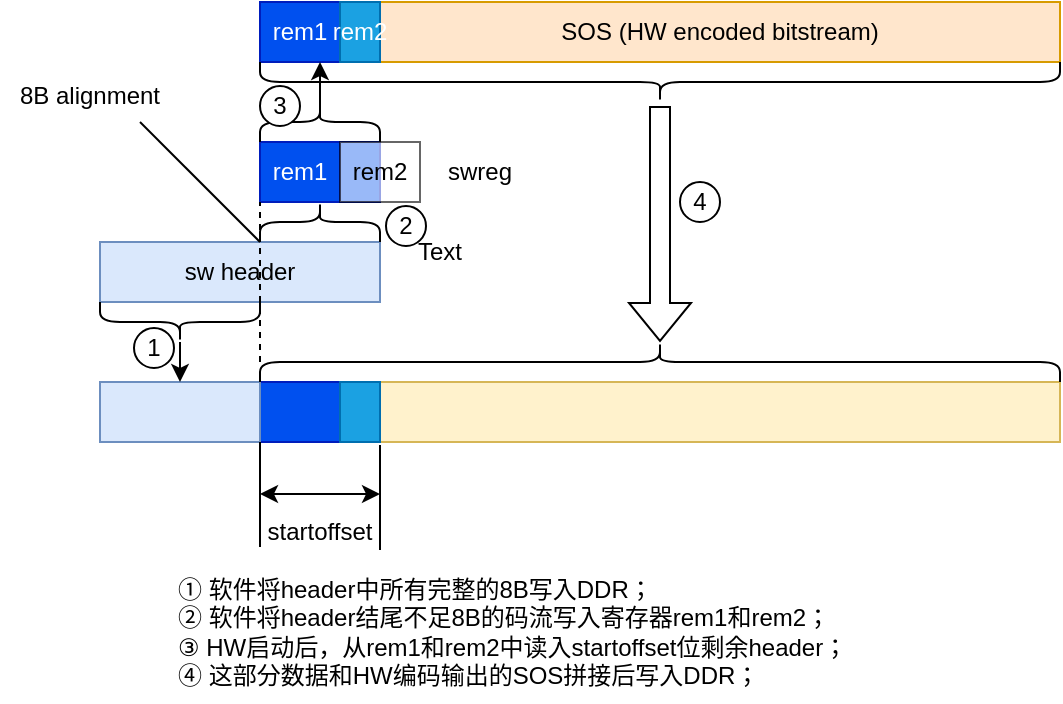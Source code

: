<mxfile version="26.0.5">
  <diagram name="第 1 页" id="8uf2Bosff-8AVO5MdUJH">
    <mxGraphModel dx="810" dy="519" grid="1" gridSize="10" guides="1" tooltips="1" connect="1" arrows="1" fold="1" page="1" pageScale="1" pageWidth="827" pageHeight="1169" math="0" shadow="0">
      <root>
        <mxCell id="0" />
        <mxCell id="1" parent="0" />
        <mxCell id="IlZufm3pC15W0L3yMH54-1" value="" style="rounded=0;whiteSpace=wrap;html=1;fillColor=#fff2cc;strokeColor=#d6b656;" vertex="1" parent="1">
          <mxGeometry x="260" y="240" width="340" height="30" as="geometry" />
        </mxCell>
        <mxCell id="IlZufm3pC15W0L3yMH54-4" value="" style="rounded=0;whiteSpace=wrap;html=1;fillColor=#0050ef;strokeColor=#001DBC;fontColor=#ffffff;" vertex="1" parent="1">
          <mxGeometry x="200" y="240" width="40" height="30" as="geometry" />
        </mxCell>
        <mxCell id="IlZufm3pC15W0L3yMH54-3" value="" style="rounded=0;whiteSpace=wrap;html=1;fillColor=#dae8fc;strokeColor=#6c8ebf;" vertex="1" parent="1">
          <mxGeometry x="120" y="240" width="80" height="30" as="geometry" />
        </mxCell>
        <mxCell id="IlZufm3pC15W0L3yMH54-2" value="sw header" style="rounded=0;whiteSpace=wrap;html=1;fillColor=#dae8fc;strokeColor=#6c8ebf;" vertex="1" parent="1">
          <mxGeometry x="120" y="170" width="140" height="30" as="geometry" />
        </mxCell>
        <mxCell id="IlZufm3pC15W0L3yMH54-5" value="rem1" style="rounded=0;whiteSpace=wrap;html=1;fillColor=#0050ef;strokeColor=#001DBC;fontColor=#ffffff;" vertex="1" parent="1">
          <mxGeometry x="200" y="120" width="40" height="30" as="geometry" />
        </mxCell>
        <mxCell id="IlZufm3pC15W0L3yMH54-7" value="" style="endArrow=classic;html=1;rounded=0;" edge="1" parent="1" target="IlZufm3pC15W0L3yMH54-3">
          <mxGeometry width="50" height="50" relative="1" as="geometry">
            <mxPoint x="160" y="220" as="sourcePoint" />
            <mxPoint x="320" y="250" as="targetPoint" />
          </mxGeometry>
        </mxCell>
        <mxCell id="IlZufm3pC15W0L3yMH54-8" value="" style="shape=curlyBracket;whiteSpace=wrap;html=1;rounded=1;labelPosition=left;verticalLabelPosition=middle;align=right;verticalAlign=middle;rotation=-90;" vertex="1" parent="1">
          <mxGeometry x="150" y="170" width="20" height="80" as="geometry" />
        </mxCell>
        <mxCell id="IlZufm3pC15W0L3yMH54-9" value="" style="shape=curlyBracket;whiteSpace=wrap;html=1;rounded=1;flipH=1;labelPosition=right;verticalLabelPosition=middle;align=left;verticalAlign=middle;rotation=-90;" vertex="1" parent="1">
          <mxGeometry x="220" y="130" width="20" height="60" as="geometry" />
        </mxCell>
        <mxCell id="IlZufm3pC15W0L3yMH54-10" value="" style="rounded=0;whiteSpace=wrap;html=1;fillColor=#0050ef;strokeColor=#001DBC;fontColor=#ffffff;" vertex="1" parent="1">
          <mxGeometry x="240" y="120" width="20" height="30" as="geometry" />
        </mxCell>
        <mxCell id="IlZufm3pC15W0L3yMH54-6" value="rem2" style="rounded=0;whiteSpace=wrap;html=1;opacity=60;" vertex="1" parent="1">
          <mxGeometry x="240" y="120" width="40" height="30" as="geometry" />
        </mxCell>
        <mxCell id="IlZufm3pC15W0L3yMH54-11" value="SOS (HW encoded bitstream)" style="rounded=0;whiteSpace=wrap;html=1;fillColor=#ffe6cc;strokeColor=#d79b00;" vertex="1" parent="1">
          <mxGeometry x="260" y="50" width="340" height="30" as="geometry" />
        </mxCell>
        <mxCell id="IlZufm3pC15W0L3yMH54-12" value="rem1" style="rounded=0;whiteSpace=wrap;html=1;fillColor=#0050ef;strokeColor=#001DBC;fontColor=#ffffff;" vertex="1" parent="1">
          <mxGeometry x="200" y="50" width="40" height="30" as="geometry" />
        </mxCell>
        <mxCell id="IlZufm3pC15W0L3yMH54-13" value="rem2" style="rounded=0;whiteSpace=wrap;html=1;fillColor=#1ba1e2;strokeColor=#006EAF;fontColor=#ffffff;" vertex="1" parent="1">
          <mxGeometry x="240" y="50" width="20" height="30" as="geometry" />
        </mxCell>
        <mxCell id="IlZufm3pC15W0L3yMH54-14" value="" style="shape=curlyBracket;whiteSpace=wrap;html=1;rounded=1;flipH=1;labelPosition=right;verticalLabelPosition=middle;align=left;verticalAlign=middle;rotation=-90;" vertex="1" parent="1">
          <mxGeometry x="220" y="80" width="20" height="60" as="geometry" />
        </mxCell>
        <mxCell id="IlZufm3pC15W0L3yMH54-15" value="swreg" style="text;html=1;align=center;verticalAlign=middle;whiteSpace=wrap;rounded=0;" vertex="1" parent="1">
          <mxGeometry x="280" y="120" width="60" height="30" as="geometry" />
        </mxCell>
        <mxCell id="IlZufm3pC15W0L3yMH54-16" value="" style="endArrow=classic;html=1;rounded=0;entryX=0.75;entryY=1;entryDx=0;entryDy=0;exitX=0.1;exitY=0.5;exitDx=0;exitDy=0;exitPerimeter=0;" edge="1" parent="1" source="IlZufm3pC15W0L3yMH54-14" target="IlZufm3pC15W0L3yMH54-12">
          <mxGeometry width="50" height="50" relative="1" as="geometry">
            <mxPoint x="270" y="300" as="sourcePoint" />
            <mxPoint x="320" y="250" as="targetPoint" />
          </mxGeometry>
        </mxCell>
        <mxCell id="IlZufm3pC15W0L3yMH54-17" value="" style="endArrow=none;html=1;rounded=0;entryX=1;entryY=0.25;entryDx=0;entryDy=0;" edge="1" parent="1">
          <mxGeometry width="50" height="50" relative="1" as="geometry">
            <mxPoint x="260" y="324" as="sourcePoint" />
            <mxPoint x="260" y="271.5" as="targetPoint" />
          </mxGeometry>
        </mxCell>
        <mxCell id="IlZufm3pC15W0L3yMH54-18" value="" style="endArrow=none;html=1;rounded=0;entryX=1;entryY=0.25;entryDx=0;entryDy=0;" edge="1" parent="1">
          <mxGeometry width="50" height="50" relative="1" as="geometry">
            <mxPoint x="200" y="322.5" as="sourcePoint" />
            <mxPoint x="200" y="270" as="targetPoint" />
          </mxGeometry>
        </mxCell>
        <mxCell id="IlZufm3pC15W0L3yMH54-19" value="" style="endArrow=classic;startArrow=classic;html=1;rounded=0;" edge="1" parent="1">
          <mxGeometry width="50" height="50" relative="1" as="geometry">
            <mxPoint x="200" y="296" as="sourcePoint" />
            <mxPoint x="260" y="296" as="targetPoint" />
            <Array as="points">
              <mxPoint x="230" y="296" />
            </Array>
          </mxGeometry>
        </mxCell>
        <mxCell id="IlZufm3pC15W0L3yMH54-20" value="startoffset" style="text;html=1;align=center;verticalAlign=middle;whiteSpace=wrap;rounded=0;" vertex="1" parent="1">
          <mxGeometry x="200" y="300" width="60" height="30" as="geometry" />
        </mxCell>
        <mxCell id="IlZufm3pC15W0L3yMH54-21" value="" style="shape=curlyBracket;whiteSpace=wrap;html=1;rounded=1;flipH=1;labelPosition=right;verticalLabelPosition=middle;align=left;verticalAlign=middle;rotation=90;" vertex="1" parent="1">
          <mxGeometry x="390" y="-110" width="20" height="400" as="geometry" />
        </mxCell>
        <mxCell id="IlZufm3pC15W0L3yMH54-22" value="" style="shape=flexArrow;endArrow=classic;html=1;rounded=0;" edge="1" parent="1">
          <mxGeometry width="50" height="50" relative="1" as="geometry">
            <mxPoint x="400" y="102" as="sourcePoint" />
            <mxPoint x="400" y="220" as="targetPoint" />
          </mxGeometry>
        </mxCell>
        <mxCell id="IlZufm3pC15W0L3yMH54-23" value="" style="rounded=0;whiteSpace=wrap;html=1;fillColor=#1ba1e2;strokeColor=#006EAF;fontColor=#ffffff;" vertex="1" parent="1">
          <mxGeometry x="240" y="240" width="20" height="30" as="geometry" />
        </mxCell>
        <mxCell id="IlZufm3pC15W0L3yMH54-24" value="" style="shape=curlyBracket;whiteSpace=wrap;html=1;rounded=1;flipH=1;labelPosition=right;verticalLabelPosition=middle;align=left;verticalAlign=middle;rotation=-90;" vertex="1" parent="1">
          <mxGeometry x="390" y="30" width="20" height="400" as="geometry" />
        </mxCell>
        <mxCell id="IlZufm3pC15W0L3yMH54-25" value="" style="endArrow=none;dashed=1;html=1;rounded=0;exitX=0.5;exitY=0;exitDx=0;exitDy=0;entryX=0;entryY=1;entryDx=0;entryDy=0;" edge="1" parent="1" source="IlZufm3pC15W0L3yMH54-24" target="IlZufm3pC15W0L3yMH54-5">
          <mxGeometry width="50" height="50" relative="1" as="geometry">
            <mxPoint x="150" y="220" as="sourcePoint" />
            <mxPoint x="200" y="170" as="targetPoint" />
          </mxGeometry>
        </mxCell>
        <mxCell id="IlZufm3pC15W0L3yMH54-26" value="" style="endArrow=none;html=1;rounded=0;" edge="1" parent="1">
          <mxGeometry width="50" height="50" relative="1" as="geometry">
            <mxPoint x="200" y="170" as="sourcePoint" />
            <mxPoint x="140" y="110" as="targetPoint" />
          </mxGeometry>
        </mxCell>
        <mxCell id="IlZufm3pC15W0L3yMH54-27" value="8B alignment" style="text;html=1;align=center;verticalAlign=middle;whiteSpace=wrap;rounded=0;" vertex="1" parent="1">
          <mxGeometry x="70" y="82" width="90" height="30" as="geometry" />
        </mxCell>
        <mxCell id="IlZufm3pC15W0L3yMH54-28" value="1" style="ellipse;whiteSpace=wrap;html=1;aspect=fixed;" vertex="1" parent="1">
          <mxGeometry x="137" y="213" width="20" height="20" as="geometry" />
        </mxCell>
        <mxCell id="IlZufm3pC15W0L3yMH54-29" value="4" style="ellipse;whiteSpace=wrap;html=1;aspect=fixed;" vertex="1" parent="1">
          <mxGeometry x="410" y="140" width="20" height="20" as="geometry" />
        </mxCell>
        <mxCell id="IlZufm3pC15W0L3yMH54-30" value="3" style="ellipse;whiteSpace=wrap;html=1;aspect=fixed;" vertex="1" parent="1">
          <mxGeometry x="200" y="92" width="20" height="20" as="geometry" />
        </mxCell>
        <mxCell id="IlZufm3pC15W0L3yMH54-31" value="2" style="ellipse;whiteSpace=wrap;html=1;aspect=fixed;" vertex="1" parent="1">
          <mxGeometry x="263" y="152" width="20" height="20" as="geometry" />
        </mxCell>
        <mxCell id="IlZufm3pC15W0L3yMH54-34" value="Text" style="text;html=1;align=center;verticalAlign=middle;whiteSpace=wrap;rounded=0;" vertex="1" parent="1">
          <mxGeometry x="260" y="160" width="60" height="30" as="geometry" />
        </mxCell>
        <mxCell id="IlZufm3pC15W0L3yMH54-35" value="① 软件将header中所有完整的8B写入DDR；&lt;div&gt;② 软件将header结尾不足8B的码流写入寄存器rem1和rem2；&lt;/div&gt;&lt;div&gt;③ HW启动后，从rem1和rem2中读入startoffset位剩余header；&lt;/div&gt;&lt;div&gt;④&amp;nbsp;&lt;span style=&quot;background-color: transparent; color: light-dark(rgb(0, 0, 0), rgb(255, 255, 255));&quot;&gt;这部分数据和HW编&lt;/span&gt;&lt;span style=&quot;background-color: transparent; color: light-dark(rgb(0, 0, 0), rgb(255, 255, 255));&quot;&gt;码输出的SOS拼接后写入DDR；&lt;/span&gt;&lt;/div&gt;" style="text;html=1;align=left;verticalAlign=middle;whiteSpace=wrap;rounded=0;" vertex="1" parent="1">
          <mxGeometry x="157" y="330" width="443" height="70" as="geometry" />
        </mxCell>
      </root>
    </mxGraphModel>
  </diagram>
</mxfile>
